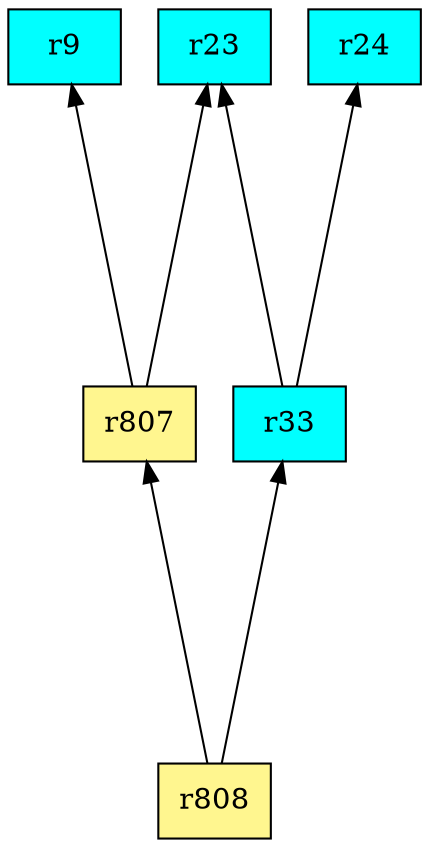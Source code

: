 digraph G {
rankdir=BT;ranksep="2.0";
"r24" [shape=record,fillcolor=cyan,style=filled,label="{r24}"];
"r807" [shape=record,fillcolor=khaki1,style=filled,label="{r807}"];
"r23" [shape=record,fillcolor=cyan,style=filled,label="{r23}"];
"r33" [shape=record,fillcolor=cyan,style=filled,label="{r33}"];
"r9" [shape=record,fillcolor=cyan,style=filled,label="{r9}"];
"r808" [shape=record,fillcolor=khaki1,style=filled,label="{r808}"];
"r807" -> "r9"
"r807" -> "r23"
"r33" -> "r24"
"r33" -> "r23"
"r808" -> "r807"
"r808" -> "r33"
}